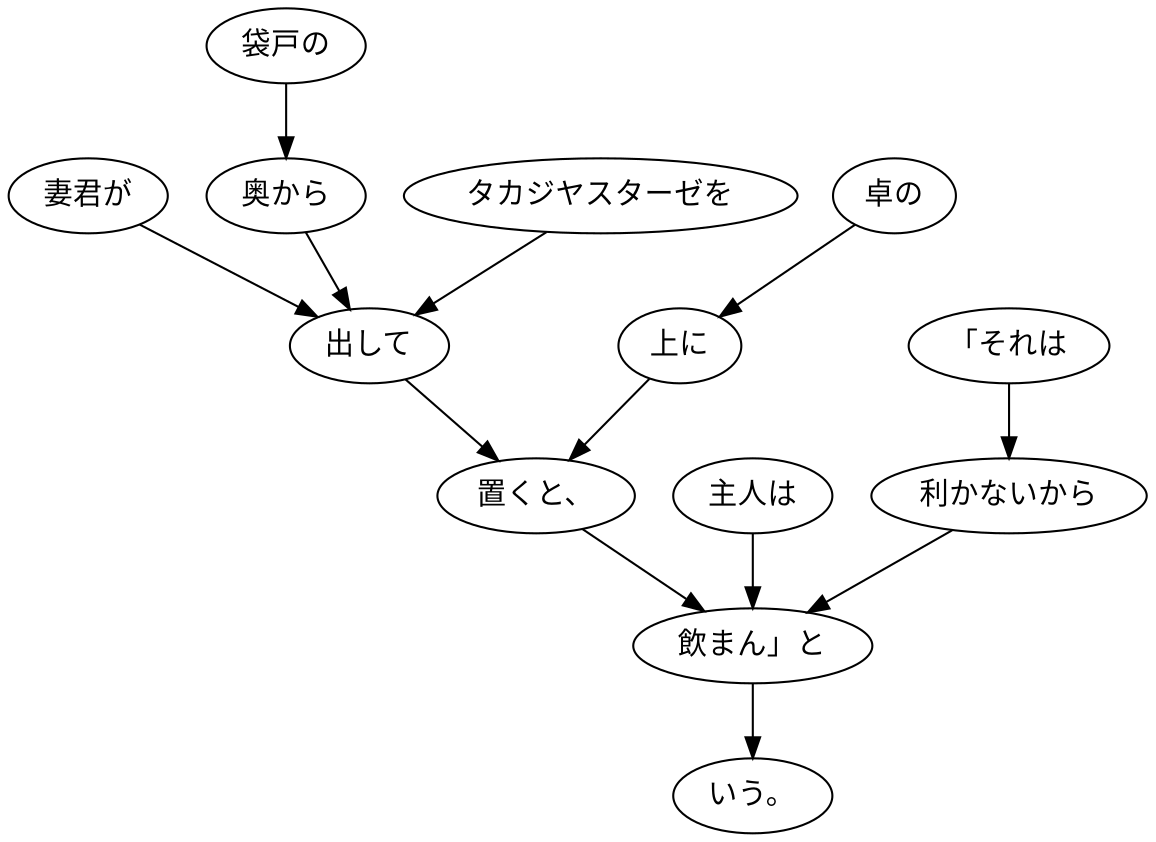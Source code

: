digraph graph460 {
	node0 [label="妻君が"];
	node1 [label="袋戸の"];
	node2 [label="奥から"];
	node3 [label="タカジヤスターゼを"];
	node4 [label="出して"];
	node5 [label="卓の"];
	node6 [label="上に"];
	node7 [label="置くと、"];
	node8 [label="主人は"];
	node9 [label="「それは"];
	node10 [label="利かないから"];
	node11 [label="飲まん」と"];
	node12 [label="いう。"];
	node0 -> node4;
	node1 -> node2;
	node2 -> node4;
	node3 -> node4;
	node4 -> node7;
	node5 -> node6;
	node6 -> node7;
	node7 -> node11;
	node8 -> node11;
	node9 -> node10;
	node10 -> node11;
	node11 -> node12;
}
